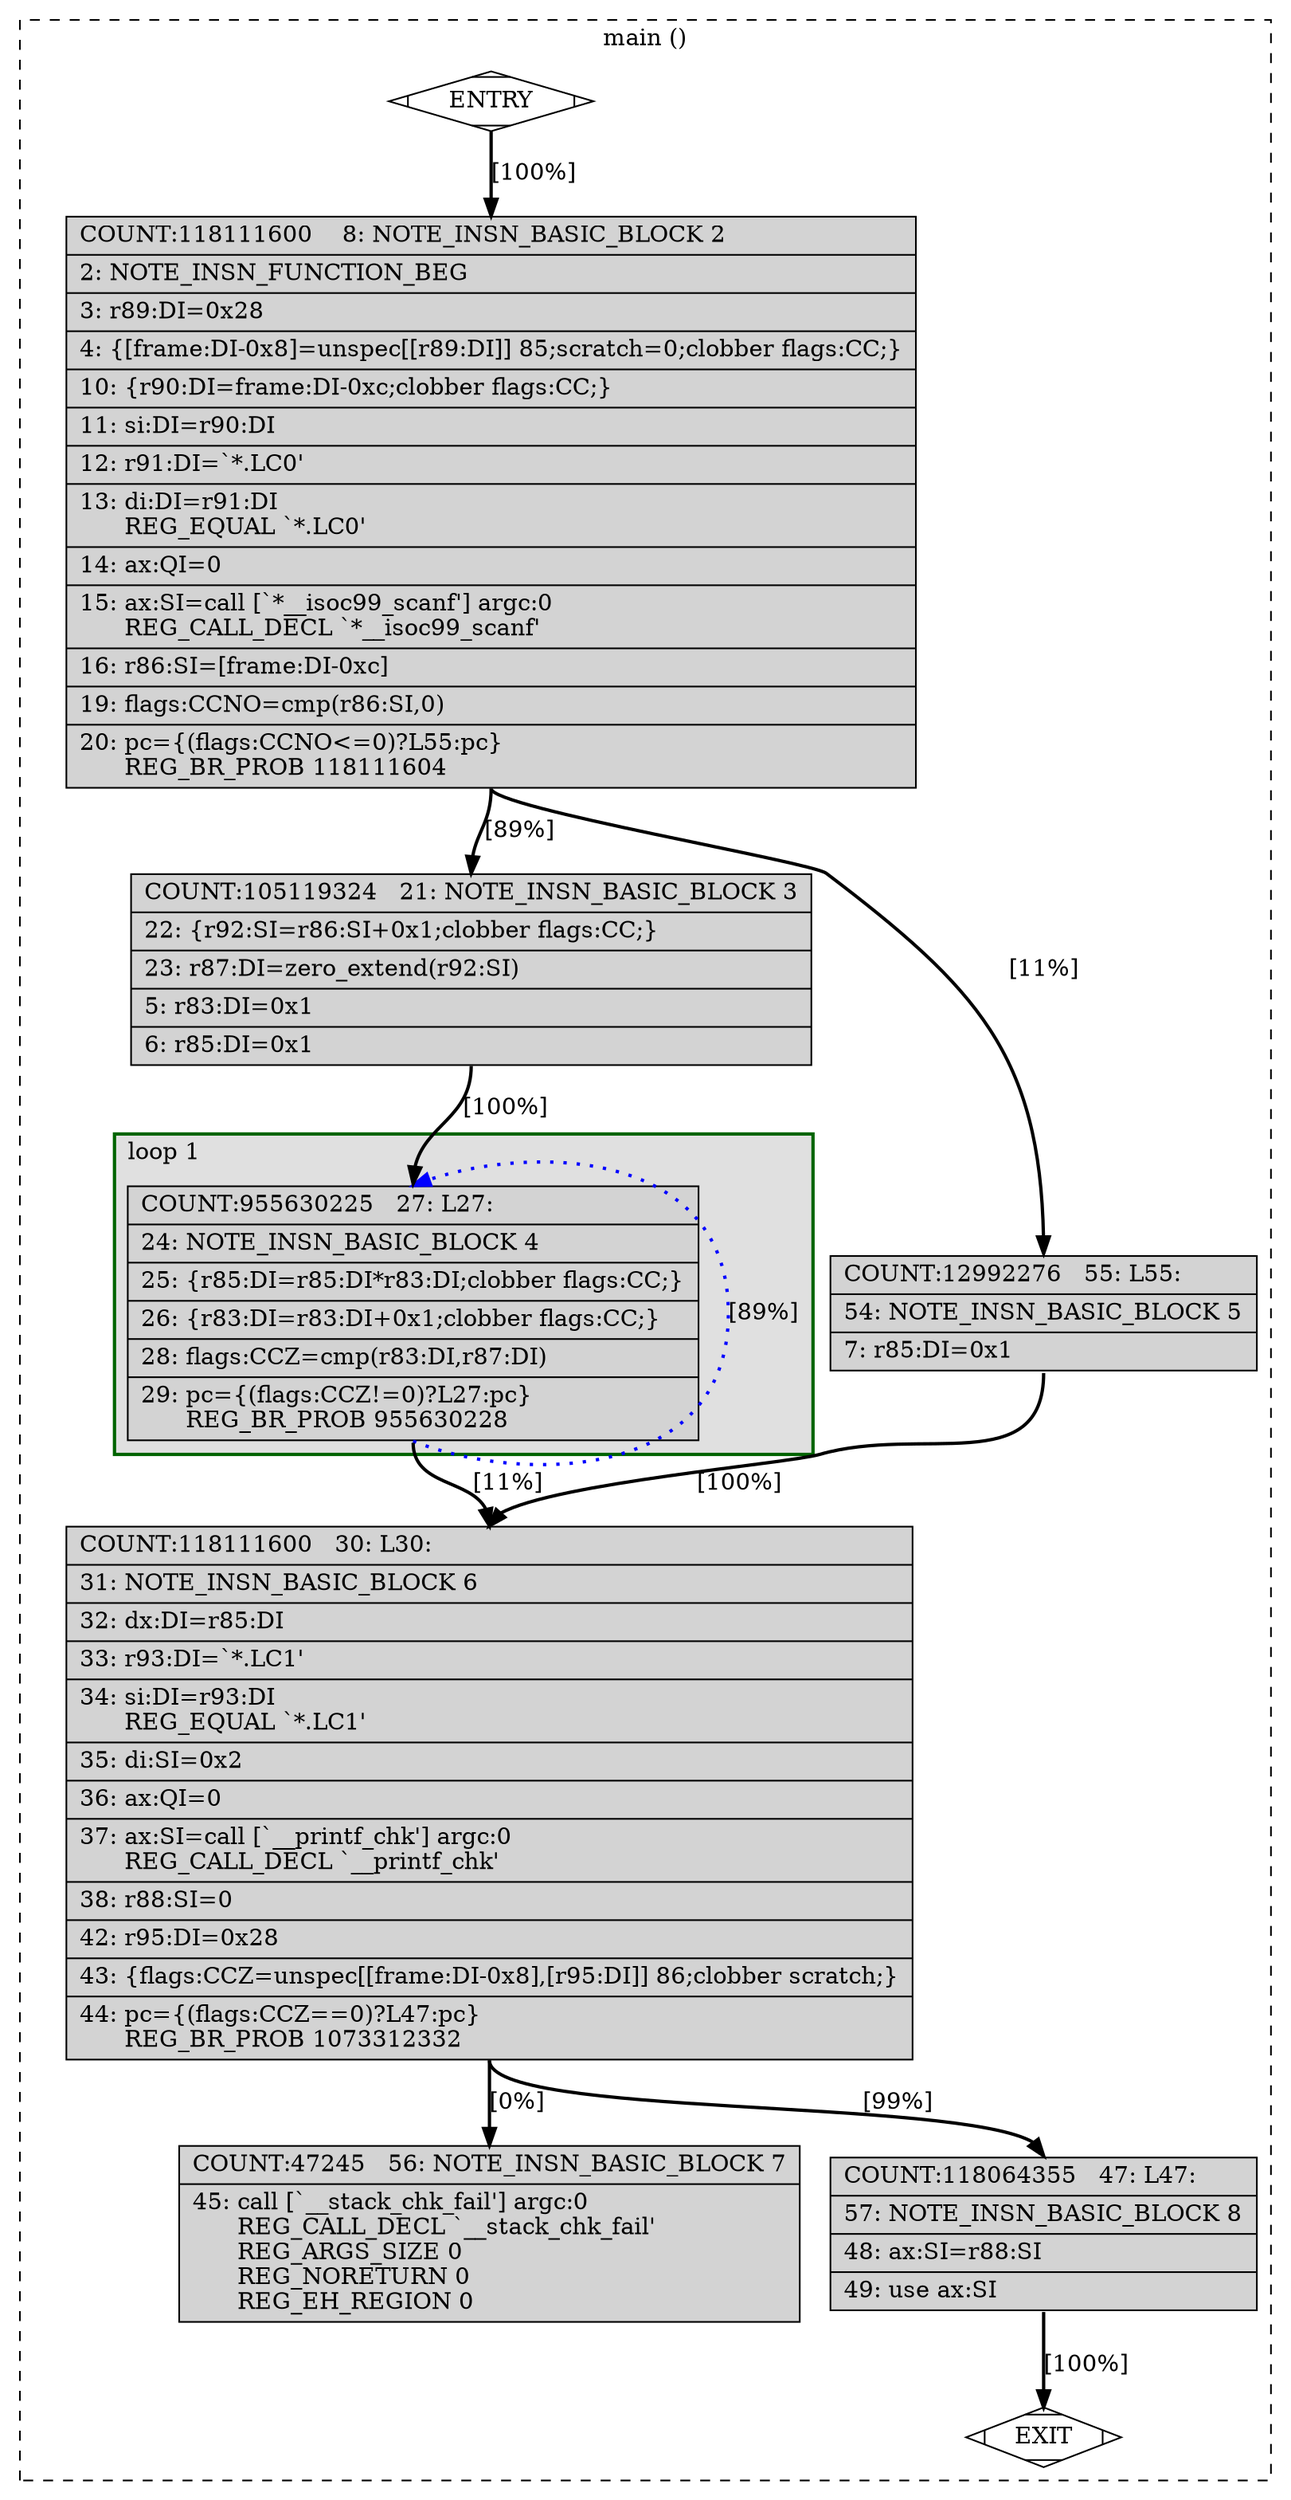 digraph "main.c.258r.jump" {
overlap=false;
subgraph "cluster_main" {
	style="dashed";
	color="black";
	label="main ()";
	subgraph cluster_23_1 {
	style="filled";
	color="darkgreen";
	fillcolor="grey88";
	label="loop 1";
	labeljust=l;
	penwidth=2;
	fn_23_basic_block_4 [shape=record,style=filled,fillcolor=lightgrey,label="{COUNT:955630225\ \ \ 27:\ L27:\l\
|\ \ \ 24:\ NOTE_INSN_BASIC_BLOCK\ 4\l\
|\ \ \ 25:\ \{r85:DI=r85:DI*r83:DI;clobber\ flags:CC;\}\l\
|\ \ \ 26:\ \{r83:DI=r83:DI+0x1;clobber\ flags:CC;\}\l\
|\ \ \ 28:\ flags:CCZ=cmp(r83:DI,r87:DI)\l\
|\ \ \ 29:\ pc=\{(flags:CCZ!=0)?L27:pc\}\l\
\ \ \ \ \ \ REG_BR_PROB\ 955630228\l\
}"];

	}
	fn_23_basic_block_0 [shape=Mdiamond,style=filled,fillcolor=white,label="ENTRY"];

	fn_23_basic_block_1 [shape=Mdiamond,style=filled,fillcolor=white,label="EXIT"];

	fn_23_basic_block_2 [shape=record,style=filled,fillcolor=lightgrey,label="{COUNT:118111600\ \ \ \ 8:\ NOTE_INSN_BASIC_BLOCK\ 2\l\
|\ \ \ \ 2:\ NOTE_INSN_FUNCTION_BEG\l\
|\ \ \ \ 3:\ r89:DI=0x28\l\
|\ \ \ \ 4:\ \{[frame:DI-0x8]=unspec[[r89:DI]]\ 85;scratch=0;clobber\ flags:CC;\}\l\
|\ \ \ 10:\ \{r90:DI=frame:DI-0xc;clobber\ flags:CC;\}\l\
|\ \ \ 11:\ si:DI=r90:DI\l\
|\ \ \ 12:\ r91:DI=`*.LC0'\l\
|\ \ \ 13:\ di:DI=r91:DI\l\
\ \ \ \ \ \ REG_EQUAL\ `*.LC0'\l\
|\ \ \ 14:\ ax:QI=0\l\
|\ \ \ 15:\ ax:SI=call\ [`*__isoc99_scanf']\ argc:0\l\
\ \ \ \ \ \ REG_CALL_DECL\ `*__isoc99_scanf'\l\
|\ \ \ 16:\ r86:SI=[frame:DI-0xc]\l\
|\ \ \ 19:\ flags:CCNO=cmp(r86:SI,0)\l\
|\ \ \ 20:\ pc=\{(flags:CCNO\<=0)?L55:pc\}\l\
\ \ \ \ \ \ REG_BR_PROB\ 118111604\l\
}"];

	fn_23_basic_block_3 [shape=record,style=filled,fillcolor=lightgrey,label="{COUNT:105119324\ \ \ 21:\ NOTE_INSN_BASIC_BLOCK\ 3\l\
|\ \ \ 22:\ \{r92:SI=r86:SI+0x1;clobber\ flags:CC;\}\l\
|\ \ \ 23:\ r87:DI=zero_extend(r92:SI)\l\
|\ \ \ \ 5:\ r83:DI=0x1\l\
|\ \ \ \ 6:\ r85:DI=0x1\l\
}"];

	fn_23_basic_block_5 [shape=record,style=filled,fillcolor=lightgrey,label="{COUNT:12992276\ \ \ 55:\ L55:\l\
|\ \ \ 54:\ NOTE_INSN_BASIC_BLOCK\ 5\l\
|\ \ \ \ 7:\ r85:DI=0x1\l\
}"];

	fn_23_basic_block_6 [shape=record,style=filled,fillcolor=lightgrey,label="{COUNT:118111600\ \ \ 30:\ L30:\l\
|\ \ \ 31:\ NOTE_INSN_BASIC_BLOCK\ 6\l\
|\ \ \ 32:\ dx:DI=r85:DI\l\
|\ \ \ 33:\ r93:DI=`*.LC1'\l\
|\ \ \ 34:\ si:DI=r93:DI\l\
\ \ \ \ \ \ REG_EQUAL\ `*.LC1'\l\
|\ \ \ 35:\ di:SI=0x2\l\
|\ \ \ 36:\ ax:QI=0\l\
|\ \ \ 37:\ ax:SI=call\ [`__printf_chk']\ argc:0\l\
\ \ \ \ \ \ REG_CALL_DECL\ `__printf_chk'\l\
|\ \ \ 38:\ r88:SI=0\l\
|\ \ \ 42:\ r95:DI=0x28\l\
|\ \ \ 43:\ \{flags:CCZ=unspec[[frame:DI-0x8],[r95:DI]]\ 86;clobber\ scratch;\}\l\
|\ \ \ 44:\ pc=\{(flags:CCZ==0)?L47:pc\}\l\
\ \ \ \ \ \ REG_BR_PROB\ 1073312332\l\
}"];

	fn_23_basic_block_7 [shape=record,style=filled,fillcolor=lightgrey,label="{COUNT:47245\ \ \ 56:\ NOTE_INSN_BASIC_BLOCK\ 7\l\
|\ \ \ 45:\ call\ [`__stack_chk_fail']\ argc:0\l\
\ \ \ \ \ \ REG_CALL_DECL\ `__stack_chk_fail'\l\
\ \ \ \ \ \ REG_ARGS_SIZE\ 0\l\
\ \ \ \ \ \ REG_NORETURN\ 0\l\
\ \ \ \ \ \ REG_EH_REGION\ 0\l\
}"];

	fn_23_basic_block_8 [shape=record,style=filled,fillcolor=lightgrey,label="{COUNT:118064355\ \ \ 47:\ L47:\l\
|\ \ \ 57:\ NOTE_INSN_BASIC_BLOCK\ 8\l\
|\ \ \ 48:\ ax:SI=r88:SI\l\
|\ \ \ 49:\ use\ ax:SI\l\
}"];

	fn_23_basic_block_0:s -> fn_23_basic_block_2:n [style="solid,bold",color=black,weight=100,constraint=true,label="[100%]"];
	fn_23_basic_block_2:s -> fn_23_basic_block_3:n [style="solid,bold",color=black,weight=100,constraint=true,label="[89%]"];
	fn_23_basic_block_2:s -> fn_23_basic_block_5:n [style="solid,bold",color=black,weight=10,constraint=true,label="[11%]"];
	fn_23_basic_block_3:s -> fn_23_basic_block_4:n [style="solid,bold",color=black,weight=100,constraint=true,label="[100%]"];
	fn_23_basic_block_4:s -> fn_23_basic_block_4:n [style="dotted,bold",color=blue,weight=10,constraint=false,label="[89%]"];
	fn_23_basic_block_4:s -> fn_23_basic_block_6:n [style="solid,bold",color=black,weight=100,constraint=true,label="[11%]"];
	fn_23_basic_block_5:s -> fn_23_basic_block_6:n [style="solid,bold",color=black,weight=100,constraint=true,label="[100%]"];
	fn_23_basic_block_6:s -> fn_23_basic_block_8:n [style="solid,bold",color=black,weight=10,constraint=true,label="[99%]"];
	fn_23_basic_block_6:s -> fn_23_basic_block_7:n [style="solid,bold",color=black,weight=100,constraint=true,label="[0%]"];
	fn_23_basic_block_8:s -> fn_23_basic_block_1:n [style="solid,bold",color=black,weight=100,constraint=true,label="[100%]"];
	fn_23_basic_block_0:s -> fn_23_basic_block_1:n [style="invis",constraint=true];
}
}
